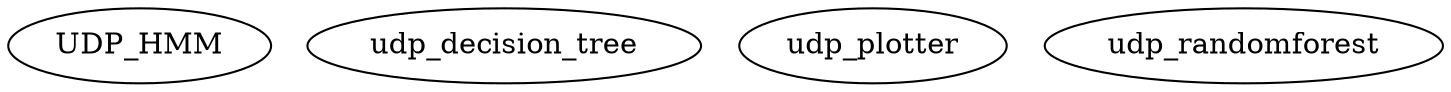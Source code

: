/* Created by mdot for Matlab */
digraph m2html {

  UDP_HMM [URL="UDP_HMM.html"];
  udp_decision_tree [URL="udp_decision_tree.html"];
  udp_plotter [URL="udp_plotter.html"];
  udp_randomforest [URL="udp_randomforest.html"];
}